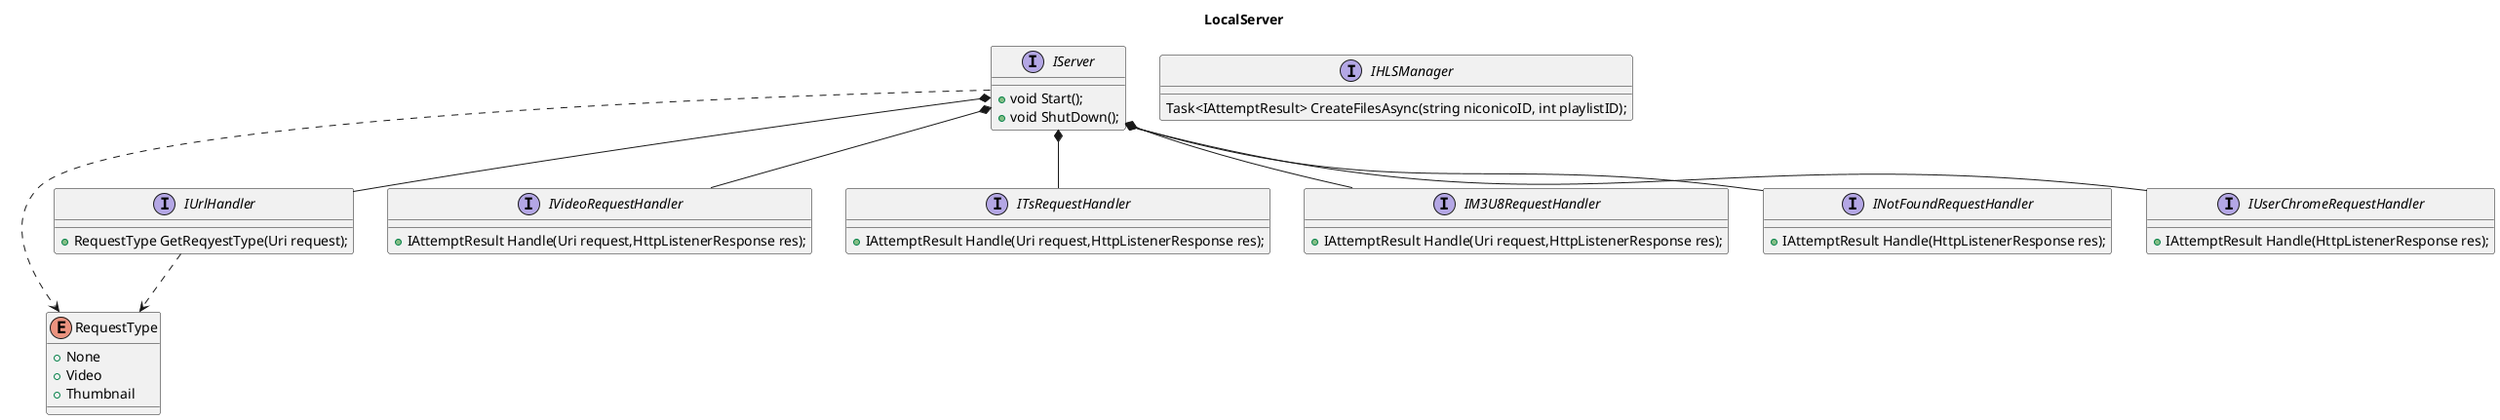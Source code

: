 @startuml LocalServer

title LocalServer

enum RequestType {
    + None
    + Video
    + Thumbnail
}

interface IServer {
    + void Start();
    + void ShutDown();
}

interface IHLSManager {
    Task<IAttemptResult> CreateFilesAsync(string niconicoID, int playlistID);
}

interface IUrlHandler {
    + RequestType GetReqyestType(Uri request);
}

interface IVideoRequestHandler {
    + IAttemptResult Handle(Uri request,HttpListenerResponse res);
}

interface ITsRequestHandler {
    + IAttemptResult Handle(Uri request,HttpListenerResponse res);
}

interface IM3U8RequestHandler {
    + IAttemptResult Handle(Uri request,HttpListenerResponse res);
}

interface INotFoundRequestHandler {
    + IAttemptResult Handle(HttpListenerResponse res);
}

interface IUserChromeRequestHandler {
    + IAttemptResult Handle(HttpListenerResponse res);
}

IServer *-- IUrlHandler
IServer *-- IVideoRequestHandler
IServer *-- INotFoundRequestHandler
IServer *-- IM3U8RequestHandler
IServer *-- ITsRequestHandler
IServer *-- IUserChromeRequestHandler
IServer ..> RequestType
IUrlHandler ..> RequestType

@enduml